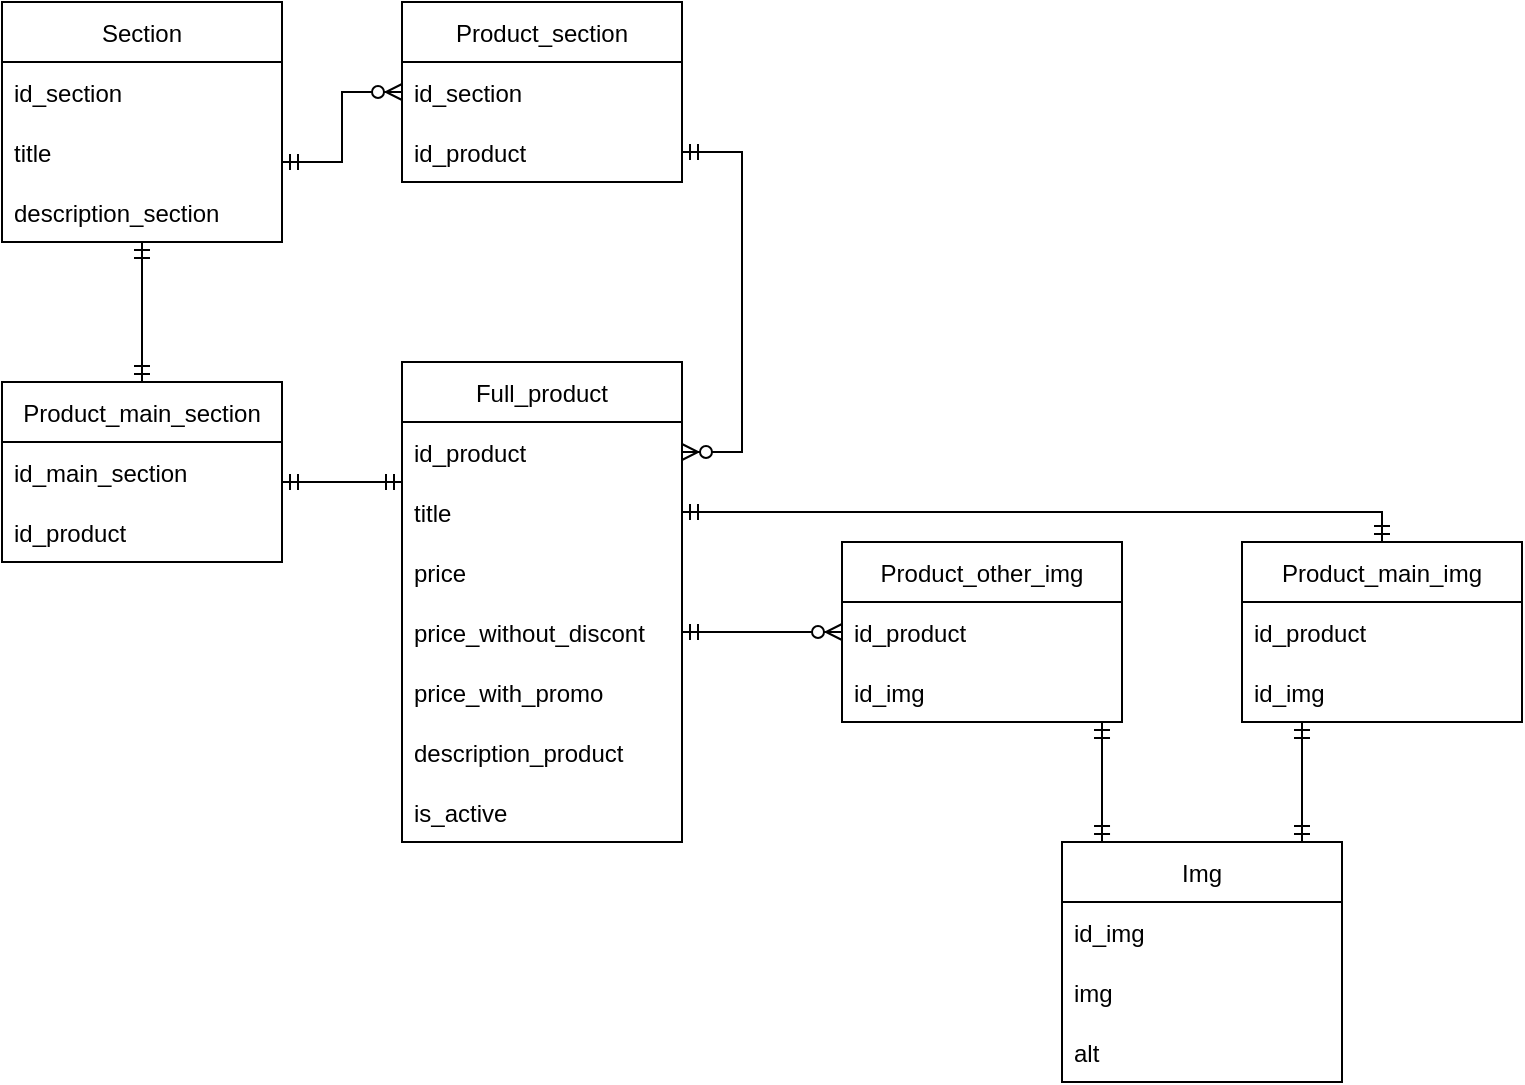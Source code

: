 <mxfile version="20.4.1" type="device"><diagram id="31nK5ZKs-tF028-LTpj0" name="Страница 1"><mxGraphModel dx="1420" dy="599" grid="1" gridSize="10" guides="1" tooltips="1" connect="1" arrows="1" fold="1" page="1" pageScale="1" pageWidth="827" pageHeight="1169" math="0" shadow="0"><root><mxCell id="0"/><mxCell id="1" parent="0"/><mxCell id="bMA88ul2IgA1etn1246F-1" value="Section" style="swimlane;fontStyle=0;childLayout=stackLayout;horizontal=1;startSize=30;horizontalStack=0;resizeParent=1;resizeParentMax=0;resizeLast=0;collapsible=1;marginBottom=0;" parent="1" vertex="1"><mxGeometry x="20" y="10" width="140" height="120" as="geometry"/></mxCell><mxCell id="bMA88ul2IgA1etn1246F-3" value="id_section" style="text;strokeColor=none;fillColor=none;align=left;verticalAlign=middle;spacingLeft=4;spacingRight=4;overflow=hidden;points=[[0,0.5],[1,0.5]];portConstraint=eastwest;rotatable=0;" parent="bMA88ul2IgA1etn1246F-1" vertex="1"><mxGeometry y="30" width="140" height="30" as="geometry"/></mxCell><mxCell id="bMA88ul2IgA1etn1246F-4" value="title" style="text;strokeColor=none;fillColor=none;align=left;verticalAlign=middle;spacingLeft=4;spacingRight=4;overflow=hidden;points=[[0,0.5],[1,0.5]];portConstraint=eastwest;rotatable=0;" parent="bMA88ul2IgA1etn1246F-1" vertex="1"><mxGeometry y="60" width="140" height="30" as="geometry"/></mxCell><mxCell id="bMA88ul2IgA1etn1246F-6" value="description_section" style="text;strokeColor=none;fillColor=none;align=left;verticalAlign=middle;spacingLeft=4;spacingRight=4;overflow=hidden;points=[[0,0.5],[1,0.5]];portConstraint=eastwest;rotatable=0;" parent="bMA88ul2IgA1etn1246F-1" vertex="1"><mxGeometry y="90" width="140" height="30" as="geometry"/></mxCell><mxCell id="bMA88ul2IgA1etn1246F-7" value="Product_section" style="swimlane;fontStyle=0;childLayout=stackLayout;horizontal=1;startSize=30;horizontalStack=0;resizeParent=1;resizeParentMax=0;resizeLast=0;collapsible=1;marginBottom=0;" parent="1" vertex="1"><mxGeometry x="220" y="10" width="140" height="90" as="geometry"/></mxCell><mxCell id="bMA88ul2IgA1etn1246F-8" value="id_section" style="text;strokeColor=none;fillColor=none;align=left;verticalAlign=middle;spacingLeft=4;spacingRight=4;overflow=hidden;points=[[0,0.5],[1,0.5]];portConstraint=eastwest;rotatable=0;" parent="bMA88ul2IgA1etn1246F-7" vertex="1"><mxGeometry y="30" width="140" height="30" as="geometry"/></mxCell><mxCell id="bMA88ul2IgA1etn1246F-9" value="id_product" style="text;strokeColor=none;fillColor=none;align=left;verticalAlign=middle;spacingLeft=4;spacingRight=4;overflow=hidden;points=[[0,0.5],[1,0.5]];portConstraint=eastwest;rotatable=0;" parent="bMA88ul2IgA1etn1246F-7" vertex="1"><mxGeometry y="60" width="140" height="30" as="geometry"/></mxCell><mxCell id="bMA88ul2IgA1etn1246F-15" value="Full_product" style="swimlane;fontStyle=0;childLayout=stackLayout;horizontal=1;startSize=30;horizontalStack=0;resizeParent=1;resizeParentMax=0;resizeLast=0;collapsible=1;marginBottom=0;" parent="1" vertex="1"><mxGeometry x="220" y="190" width="140" height="240" as="geometry"/></mxCell><mxCell id="bMA88ul2IgA1etn1246F-16" value="id_product" style="text;strokeColor=none;fillColor=none;align=left;verticalAlign=middle;spacingLeft=4;spacingRight=4;overflow=hidden;points=[[0,0.5],[1,0.5]];portConstraint=eastwest;rotatable=0;" parent="bMA88ul2IgA1etn1246F-15" vertex="1"><mxGeometry y="30" width="140" height="30" as="geometry"/></mxCell><mxCell id="bMA88ul2IgA1etn1246F-17" value="title" style="text;strokeColor=none;fillColor=none;align=left;verticalAlign=middle;spacingLeft=4;spacingRight=4;overflow=hidden;points=[[0,0.5],[1,0.5]];portConstraint=eastwest;rotatable=0;" parent="bMA88ul2IgA1etn1246F-15" vertex="1"><mxGeometry y="60" width="140" height="30" as="geometry"/></mxCell><mxCell id="bMA88ul2IgA1etn1246F-18" value="price" style="text;strokeColor=none;fillColor=none;align=left;verticalAlign=middle;spacingLeft=4;spacingRight=4;overflow=hidden;points=[[0,0.5],[1,0.5]];portConstraint=eastwest;rotatable=0;" parent="bMA88ul2IgA1etn1246F-15" vertex="1"><mxGeometry y="90" width="140" height="30" as="geometry"/></mxCell><mxCell id="bMA88ul2IgA1etn1246F-21" value="price_without_discont" style="text;strokeColor=none;fillColor=none;align=left;verticalAlign=middle;spacingLeft=4;spacingRight=4;overflow=hidden;points=[[0,0.5],[1,0.5]];portConstraint=eastwest;rotatable=0;" parent="bMA88ul2IgA1etn1246F-15" vertex="1"><mxGeometry y="120" width="140" height="30" as="geometry"/></mxCell><mxCell id="bMA88ul2IgA1etn1246F-20" value="price_with_promo" style="text;strokeColor=none;fillColor=none;align=left;verticalAlign=middle;spacingLeft=4;spacingRight=4;overflow=hidden;points=[[0,0.5],[1,0.5]];portConstraint=eastwest;rotatable=0;" parent="bMA88ul2IgA1etn1246F-15" vertex="1"><mxGeometry y="150" width="140" height="30" as="geometry"/></mxCell><mxCell id="bMA88ul2IgA1etn1246F-19" value="description_product" style="text;strokeColor=none;fillColor=none;align=left;verticalAlign=middle;spacingLeft=4;spacingRight=4;overflow=hidden;points=[[0,0.5],[1,0.5]];portConstraint=eastwest;rotatable=0;" parent="bMA88ul2IgA1etn1246F-15" vertex="1"><mxGeometry y="180" width="140" height="30" as="geometry"/></mxCell><mxCell id="v1-1Io79FcKZcVBPNHbo-3" value="is_active" style="text;strokeColor=none;fillColor=none;align=left;verticalAlign=middle;spacingLeft=4;spacingRight=4;overflow=hidden;points=[[0,0.5],[1,0.5]];portConstraint=eastwest;rotatable=0;" vertex="1" parent="bMA88ul2IgA1etn1246F-15"><mxGeometry y="210" width="140" height="30" as="geometry"/></mxCell><mxCell id="bMA88ul2IgA1etn1246F-22" value="Product_main_img" style="swimlane;fontStyle=0;childLayout=stackLayout;horizontal=1;startSize=30;horizontalStack=0;resizeParent=1;resizeParentMax=0;resizeLast=0;collapsible=1;marginBottom=0;" parent="1" vertex="1"><mxGeometry x="640" y="280" width="140" height="90" as="geometry"/></mxCell><mxCell id="bMA88ul2IgA1etn1246F-23" value="id_product" style="text;strokeColor=none;fillColor=none;align=left;verticalAlign=middle;spacingLeft=4;spacingRight=4;overflow=hidden;points=[[0,0.5],[1,0.5]];portConstraint=eastwest;rotatable=0;" parent="bMA88ul2IgA1etn1246F-22" vertex="1"><mxGeometry y="30" width="140" height="30" as="geometry"/></mxCell><mxCell id="bMA88ul2IgA1etn1246F-24" value="id_img" style="text;strokeColor=none;fillColor=none;align=left;verticalAlign=middle;spacingLeft=4;spacingRight=4;overflow=hidden;points=[[0,0.5],[1,0.5]];portConstraint=eastwest;rotatable=0;" parent="bMA88ul2IgA1etn1246F-22" vertex="1"><mxGeometry y="60" width="140" height="30" as="geometry"/></mxCell><mxCell id="bMA88ul2IgA1etn1246F-26" value="Product_other_img" style="swimlane;fontStyle=0;childLayout=stackLayout;horizontal=1;startSize=30;horizontalStack=0;resizeParent=1;resizeParentMax=0;resizeLast=0;collapsible=1;marginBottom=0;" parent="1" vertex="1"><mxGeometry x="440" y="280" width="140" height="90" as="geometry"/></mxCell><mxCell id="bMA88ul2IgA1etn1246F-27" value="id_product" style="text;strokeColor=none;fillColor=none;align=left;verticalAlign=middle;spacingLeft=4;spacingRight=4;overflow=hidden;points=[[0,0.5],[1,0.5]];portConstraint=eastwest;rotatable=0;" parent="bMA88ul2IgA1etn1246F-26" vertex="1"><mxGeometry y="30" width="140" height="30" as="geometry"/></mxCell><mxCell id="bMA88ul2IgA1etn1246F-28" value="id_img" style="text;strokeColor=none;fillColor=none;align=left;verticalAlign=middle;spacingLeft=4;spacingRight=4;overflow=hidden;points=[[0,0.5],[1,0.5]];portConstraint=eastwest;rotatable=0;" parent="bMA88ul2IgA1etn1246F-26" vertex="1"><mxGeometry y="60" width="140" height="30" as="geometry"/></mxCell><mxCell id="bMA88ul2IgA1etn1246F-30" value="Img" style="swimlane;fontStyle=0;childLayout=stackLayout;horizontal=1;startSize=30;horizontalStack=0;resizeParent=1;resizeParentMax=0;resizeLast=0;collapsible=1;marginBottom=0;" parent="1" vertex="1"><mxGeometry x="550" y="430" width="140" height="120" as="geometry"><mxRectangle x="360" y="430" width="60" height="30" as="alternateBounds"/></mxGeometry></mxCell><mxCell id="bMA88ul2IgA1etn1246F-31" value="id_img" style="text;strokeColor=none;fillColor=none;align=left;verticalAlign=middle;spacingLeft=4;spacingRight=4;overflow=hidden;points=[[0,0.5],[1,0.5]];portConstraint=eastwest;rotatable=0;" parent="bMA88ul2IgA1etn1246F-30" vertex="1"><mxGeometry y="30" width="140" height="30" as="geometry"/></mxCell><mxCell id="bMA88ul2IgA1etn1246F-32" value="img" style="text;strokeColor=none;fillColor=none;align=left;verticalAlign=middle;spacingLeft=4;spacingRight=4;overflow=hidden;points=[[0,0.5],[1,0.5]];portConstraint=eastwest;rotatable=0;" parent="bMA88ul2IgA1etn1246F-30" vertex="1"><mxGeometry y="60" width="140" height="30" as="geometry"/></mxCell><mxCell id="v1-1Io79FcKZcVBPNHbo-1" value="alt" style="text;strokeColor=none;fillColor=none;align=left;verticalAlign=middle;spacingLeft=4;spacingRight=4;overflow=hidden;points=[[0,0.5],[1,0.5]];portConstraint=eastwest;rotatable=0;" vertex="1" parent="bMA88ul2IgA1etn1246F-30"><mxGeometry y="90" width="140" height="30" as="geometry"/></mxCell><mxCell id="bMA88ul2IgA1etn1246F-35" value="" style="edgeStyle=entityRelationEdgeStyle;fontSize=12;html=1;endArrow=ERzeroToMany;startArrow=ERmandOne;rounded=0;entryX=0;entryY=0.5;entryDx=0;entryDy=0;" parent="1" target="bMA88ul2IgA1etn1246F-8" edge="1"><mxGeometry width="100" height="100" relative="1" as="geometry"><mxPoint x="160" y="90" as="sourcePoint"/><mxPoint x="260" y="-10" as="targetPoint"/></mxGeometry></mxCell><mxCell id="bMA88ul2IgA1etn1246F-36" value="" style="edgeStyle=entityRelationEdgeStyle;fontSize=12;html=1;endArrow=ERzeroToMany;startArrow=ERmandOne;rounded=0;exitX=1;exitY=0.5;exitDx=0;exitDy=0;entryX=1;entryY=0.5;entryDx=0;entryDy=0;" parent="1" source="bMA88ul2IgA1etn1246F-9" target="bMA88ul2IgA1etn1246F-16" edge="1"><mxGeometry width="100" height="100" relative="1" as="geometry"><mxPoint x="360" y="230" as="sourcePoint"/><mxPoint x="210" y="210" as="targetPoint"/></mxGeometry></mxCell><mxCell id="bMA88ul2IgA1etn1246F-42" value="" style="edgeStyle=entityRelationEdgeStyle;fontSize=12;html=1;endArrow=ERzeroToMany;startArrow=ERmandOne;rounded=0;exitX=1;exitY=0.5;exitDx=0;exitDy=0;entryX=0;entryY=0.5;entryDx=0;entryDy=0;" parent="1" source="bMA88ul2IgA1etn1246F-21" target="bMA88ul2IgA1etn1246F-27" edge="1"><mxGeometry width="100" height="100" relative="1" as="geometry"><mxPoint x="360" y="330" as="sourcePoint"/><mxPoint x="460" y="230" as="targetPoint"/></mxGeometry></mxCell><mxCell id="bMA88ul2IgA1etn1246F-43" value="" style="edgeStyle=orthogonalEdgeStyle;fontSize=12;html=1;endArrow=ERmandOne;startArrow=ERmandOne;rounded=0;exitX=1;exitY=0.5;exitDx=0;exitDy=0;exitPerimeter=0;entryX=0.5;entryY=0;entryDx=0;entryDy=0;" parent="1" source="bMA88ul2IgA1etn1246F-17" target="bMA88ul2IgA1etn1246F-22" edge="1"><mxGeometry width="100" height="100" relative="1" as="geometry"><mxPoint x="360" y="330" as="sourcePoint"/><mxPoint x="720" y="260" as="targetPoint"/></mxGeometry></mxCell><mxCell id="bMA88ul2IgA1etn1246F-44" value="" style="fontSize=12;html=1;endArrow=ERmandOne;startArrow=ERmandOne;rounded=0;entryX=0.143;entryY=0;entryDx=0;entryDy=0;entryPerimeter=0;" parent="1" target="bMA88ul2IgA1etn1246F-30" edge="1"><mxGeometry width="100" height="100" relative="1" as="geometry"><mxPoint x="570" y="370" as="sourcePoint"/><mxPoint x="460" y="230" as="targetPoint"/></mxGeometry></mxCell><mxCell id="bMA88ul2IgA1etn1246F-46" value="" style="fontSize=12;html=1;endArrow=ERmandOne;startArrow=ERmandOne;rounded=0;" parent="1" edge="1"><mxGeometry width="100" height="100" relative="1" as="geometry"><mxPoint x="670" y="430" as="sourcePoint"/><mxPoint x="670" y="370" as="targetPoint"/></mxGeometry></mxCell><mxCell id="v1-1Io79FcKZcVBPNHbo-5" value="Product_main_section" style="swimlane;fontStyle=0;childLayout=stackLayout;horizontal=1;startSize=30;horizontalStack=0;resizeParent=1;resizeParentMax=0;resizeLast=0;collapsible=1;marginBottom=0;" vertex="1" parent="1"><mxGeometry x="20" y="200" width="140" height="90" as="geometry"/></mxCell><mxCell id="v1-1Io79FcKZcVBPNHbo-7" value="id_main_section" style="text;strokeColor=none;fillColor=none;align=left;verticalAlign=middle;spacingLeft=4;spacingRight=4;overflow=hidden;points=[[0,0.5],[1,0.5]];portConstraint=eastwest;rotatable=0;" vertex="1" parent="v1-1Io79FcKZcVBPNHbo-5"><mxGeometry y="30" width="140" height="30" as="geometry"/></mxCell><mxCell id="v1-1Io79FcKZcVBPNHbo-8" value="id_product" style="text;strokeColor=none;fillColor=none;align=left;verticalAlign=middle;spacingLeft=4;spacingRight=4;overflow=hidden;points=[[0,0.5],[1,0.5]];portConstraint=eastwest;rotatable=0;" vertex="1" parent="v1-1Io79FcKZcVBPNHbo-5"><mxGeometry y="60" width="140" height="30" as="geometry"/></mxCell><mxCell id="v1-1Io79FcKZcVBPNHbo-9" value="" style="fontSize=12;html=1;endArrow=ERmandOne;startArrow=ERmandOne;rounded=0;" edge="1" parent="1"><mxGeometry width="100" height="100" relative="1" as="geometry"><mxPoint x="160" y="250" as="sourcePoint"/><mxPoint x="220" y="250" as="targetPoint"/></mxGeometry></mxCell><mxCell id="v1-1Io79FcKZcVBPNHbo-10" value="" style="fontSize=12;html=1;endArrow=ERmandOne;startArrow=ERmandOne;rounded=0;" edge="1" parent="1"><mxGeometry width="100" height="100" relative="1" as="geometry"><mxPoint x="90" y="200" as="sourcePoint"/><mxPoint x="90" y="130" as="targetPoint"/></mxGeometry></mxCell></root></mxGraphModel></diagram></mxfile>
